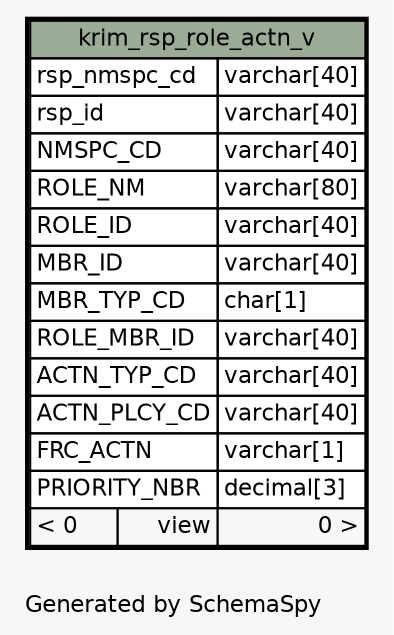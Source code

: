 // dot 2.28.0 on Mac OS X 10.7.2
// SchemaSpy rev 590
digraph "oneDegreeRelationshipsDiagram" {
  graph [
    rankdir="RL"
    bgcolor="#f7f7f7"
    label="\nGenerated by SchemaSpy"
    labeljust="l"
    nodesep="0.18"
    ranksep="0.46"
    fontname="Helvetica"
    fontsize="11"
  ];
  node [
    fontname="Helvetica"
    fontsize="11"
    shape="plaintext"
  ];
  edge [
    arrowsize="0.8"
  ];
  "krim_rsp_role_actn_v" [
    label=<
    <TABLE BORDER="2" CELLBORDER="1" CELLSPACING="0" BGCOLOR="#ffffff">
      <TR><TD COLSPAN="3" BGCOLOR="#9bab96" ALIGN="CENTER">krim_rsp_role_actn_v</TD></TR>
      <TR><TD PORT="rsp_nmspc_cd" COLSPAN="2" ALIGN="LEFT">rsp_nmspc_cd</TD><TD PORT="rsp_nmspc_cd.type" ALIGN="LEFT">varchar[40]</TD></TR>
      <TR><TD PORT="rsp_id" COLSPAN="2" ALIGN="LEFT">rsp_id</TD><TD PORT="rsp_id.type" ALIGN="LEFT">varchar[40]</TD></TR>
      <TR><TD PORT="NMSPC_CD" COLSPAN="2" ALIGN="LEFT">NMSPC_CD</TD><TD PORT="NMSPC_CD.type" ALIGN="LEFT">varchar[40]</TD></TR>
      <TR><TD PORT="ROLE_NM" COLSPAN="2" ALIGN="LEFT">ROLE_NM</TD><TD PORT="ROLE_NM.type" ALIGN="LEFT">varchar[80]</TD></TR>
      <TR><TD PORT="ROLE_ID" COLSPAN="2" ALIGN="LEFT">ROLE_ID</TD><TD PORT="ROLE_ID.type" ALIGN="LEFT">varchar[40]</TD></TR>
      <TR><TD PORT="MBR_ID" COLSPAN="2" ALIGN="LEFT">MBR_ID</TD><TD PORT="MBR_ID.type" ALIGN="LEFT">varchar[40]</TD></TR>
      <TR><TD PORT="MBR_TYP_CD" COLSPAN="2" ALIGN="LEFT">MBR_TYP_CD</TD><TD PORT="MBR_TYP_CD.type" ALIGN="LEFT">char[1]</TD></TR>
      <TR><TD PORT="ROLE_MBR_ID" COLSPAN="2" ALIGN="LEFT">ROLE_MBR_ID</TD><TD PORT="ROLE_MBR_ID.type" ALIGN="LEFT">varchar[40]</TD></TR>
      <TR><TD PORT="ACTN_TYP_CD" COLSPAN="2" ALIGN="LEFT">ACTN_TYP_CD</TD><TD PORT="ACTN_TYP_CD.type" ALIGN="LEFT">varchar[40]</TD></TR>
      <TR><TD PORT="ACTN_PLCY_CD" COLSPAN="2" ALIGN="LEFT">ACTN_PLCY_CD</TD><TD PORT="ACTN_PLCY_CD.type" ALIGN="LEFT">varchar[40]</TD></TR>
      <TR><TD PORT="FRC_ACTN" COLSPAN="2" ALIGN="LEFT">FRC_ACTN</TD><TD PORT="FRC_ACTN.type" ALIGN="LEFT">varchar[1]</TD></TR>
      <TR><TD PORT="PRIORITY_NBR" COLSPAN="2" ALIGN="LEFT">PRIORITY_NBR</TD><TD PORT="PRIORITY_NBR.type" ALIGN="LEFT">decimal[3]</TD></TR>
      <TR><TD ALIGN="LEFT" BGCOLOR="#f7f7f7">&lt; 0</TD><TD ALIGN="RIGHT" BGCOLOR="#f7f7f7">view</TD><TD ALIGN="RIGHT" BGCOLOR="#f7f7f7">0 &gt;</TD></TR>
    </TABLE>>
    URL="krim_rsp_role_actn_v.html"
    tooltip="krim_rsp_role_actn_v"
  ];
}
